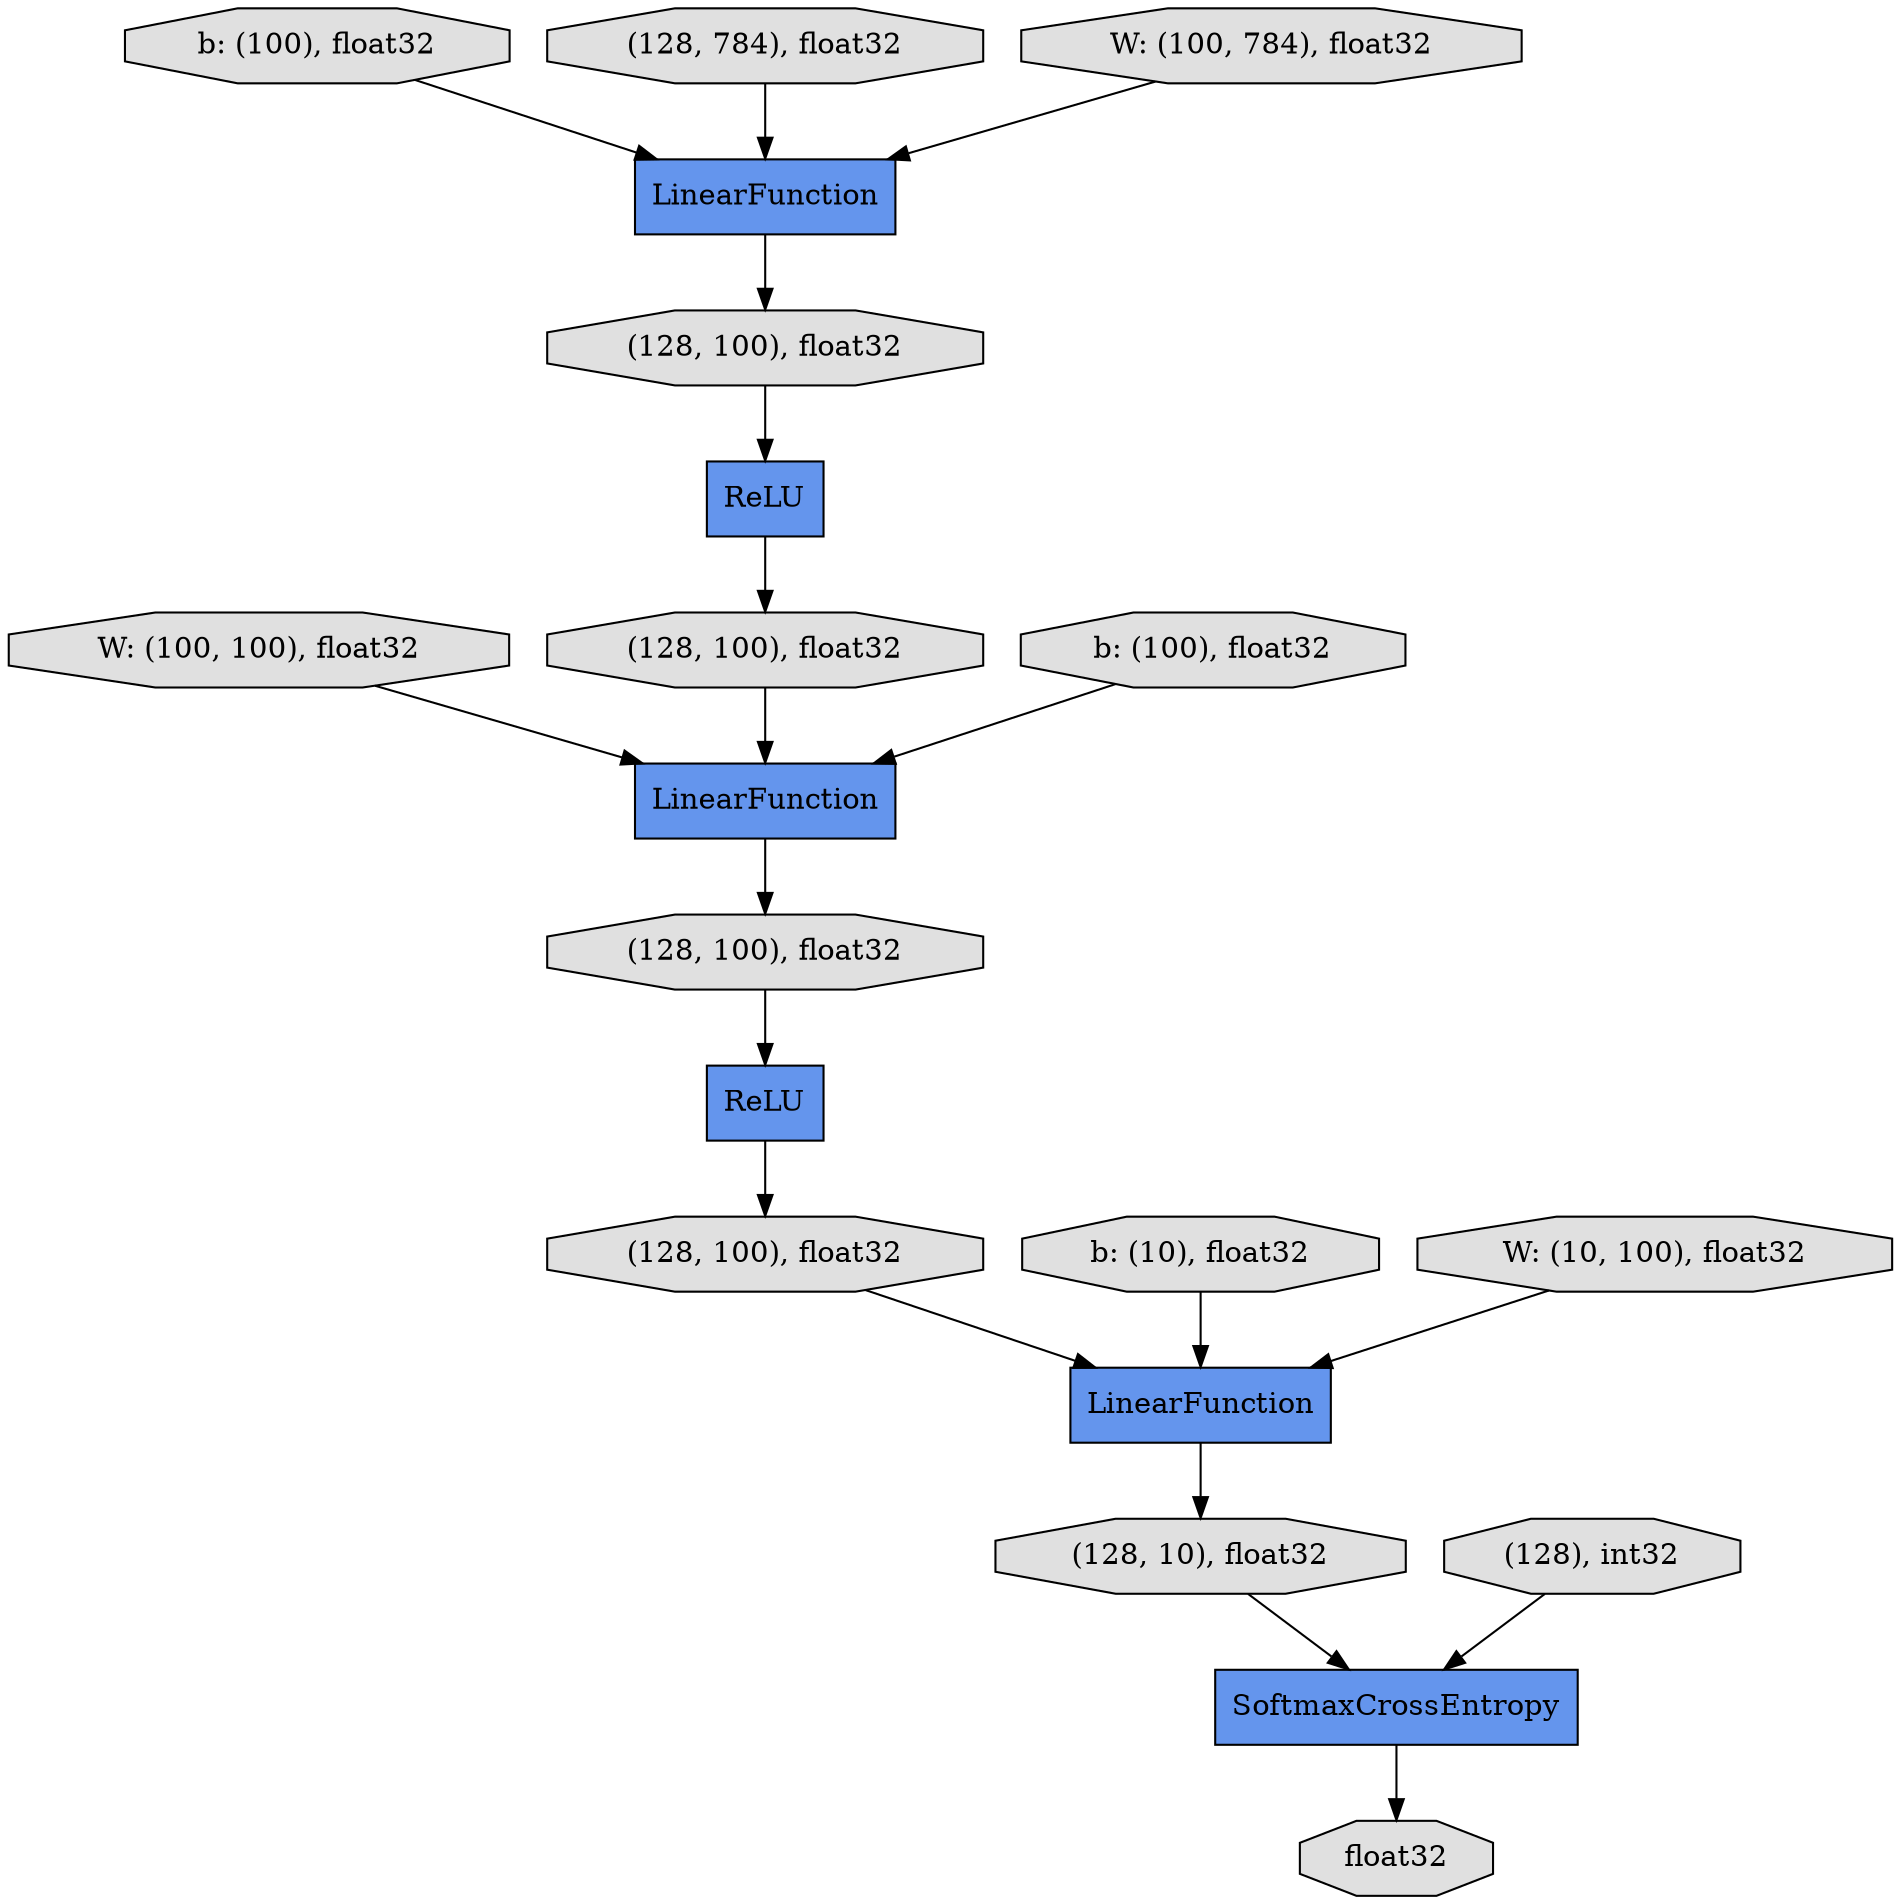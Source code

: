 digraph graphname{rankdir=TB;140297673044488 [label="W: (100, 100), float32",shape="octagon",fillcolor="#E0E0E0",style="filled"];140294936153616 [label="(128, 100), float32",shape="octagon",fillcolor="#E0E0E0",style="filled"];140294793002008 [label="b: (100), float32",shape="octagon",fillcolor="#E0E0E0",style="filled"];140294935696440 [label="b: (10), float32",shape="octagon",fillcolor="#E0E0E0",style="filled"];140294935697280 [label="W: (10, 100), float32",shape="octagon",fillcolor="#E0E0E0",style="filled"];140294793074784 [label="(128, 10), float32",shape="octagon",fillcolor="#E0E0E0",style="filled"];140294936152720 [label="(128, 100), float32",shape="octagon",fillcolor="#E0E0E0",style="filled"];140294936153504 [label="ReLU",shape="record",fillcolor="#6495ED",style="filled"];140294936151712 [label="(128, 100), float32",shape="octagon",fillcolor="#E0E0E0",style="filled"];140294936151992 [label="(128, 784), float32",shape="octagon",fillcolor="#E0E0E0",style="filled"];140294936150984 [label="LinearFunction",shape="record",fillcolor="#6495ED",style="filled"];140294793072880 [label="(128), int32",shape="octagon",fillcolor="#E0E0E0",style="filled"];140294936153336 [label="SoftmaxCrossEntropy",shape="record",fillcolor="#6495ED",style="filled"];140294936153392 [label="LinearFunction",shape="record",fillcolor="#6495ED",style="filled"];140294793074056 [label="(128, 100), float32",shape="octagon",fillcolor="#E0E0E0",style="filled"];140294936023448 [label="W: (100, 784), float32",shape="octagon",fillcolor="#E0E0E0",style="filled"];140294935698848 [label="b: (100), float32",shape="octagon",fillcolor="#E0E0E0",style="filled"];140294936152496 [label="LinearFunction",shape="record",fillcolor="#6495ED",style="filled"];140294936151488 [label="ReLU",shape="record",fillcolor="#6495ED",style="filled"];140294793108448 [label="float32",shape="octagon",fillcolor="#E0E0E0",style="filled"];140294793074056 -> 140294936153392;140294935697280 -> 140294936153392;140294936151992 -> 140294936152496;140294936153392 -> 140294793074784;140294936153336 -> 140294793108448;140294793002008 -> 140294936152496;140294935698848 -> 140294936150984;140294936152720 -> 140294936150984;140294936153504 -> 140294936152720;140297673044488 -> 140294936150984;140294936152496 -> 140294936151712;140294936150984 -> 140294936153616;140294935696440 -> 140294936153392;140294936153616 -> 140294936151488;140294936151712 -> 140294936153504;140294936023448 -> 140294936152496;140294793074784 -> 140294936153336;140294793072880 -> 140294936153336;140294936151488 -> 140294793074056;}